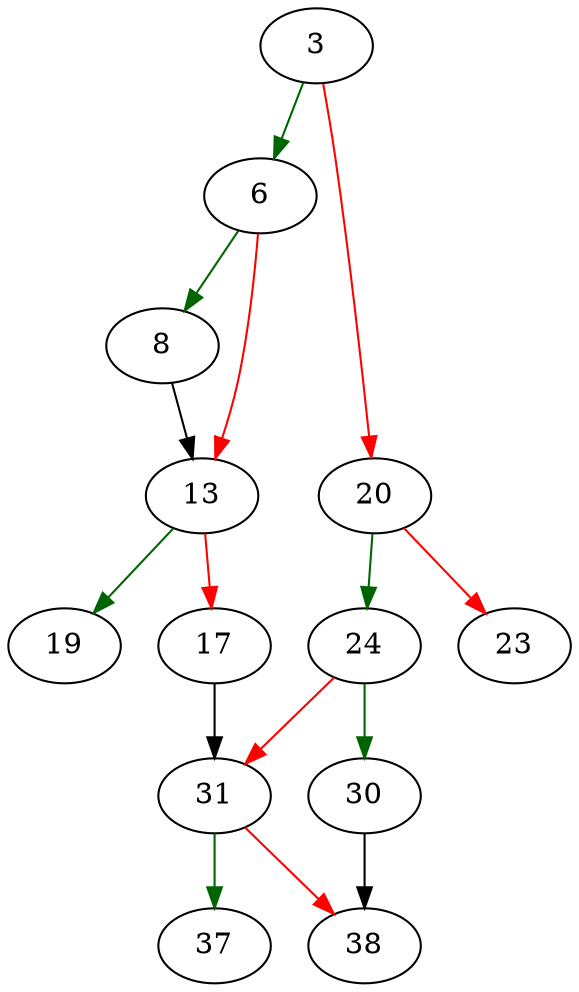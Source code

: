 strict digraph "x2nrealloc" {
	// Node definitions.
	3 [entry=true];
	6;
	20;
	8;
	13;
	19;
	17;
	31;
	24;
	23;
	30;
	38;
	37;

	// Edge definitions.
	3 -> 6 [
		color=darkgreen
		cond=true
	];
	3 -> 20 [
		color=red
		cond=false
	];
	6 -> 8 [
		color=darkgreen
		cond=true
	];
	6 -> 13 [
		color=red
		cond=false
	];
	20 -> 24 [
		color=darkgreen
		cond=true
	];
	20 -> 23 [
		color=red
		cond=false
	];
	8 -> 13;
	13 -> 19 [
		color=darkgreen
		cond=true
	];
	13 -> 17 [
		color=red
		cond=false
	];
	17 -> 31;
	31 -> 38 [
		color=red
		cond=false
	];
	31 -> 37 [
		color=darkgreen
		cond=true
	];
	24 -> 31 [
		color=red
		cond=false
	];
	24 -> 30 [
		color=darkgreen
		cond=true
	];
	30 -> 38;
}